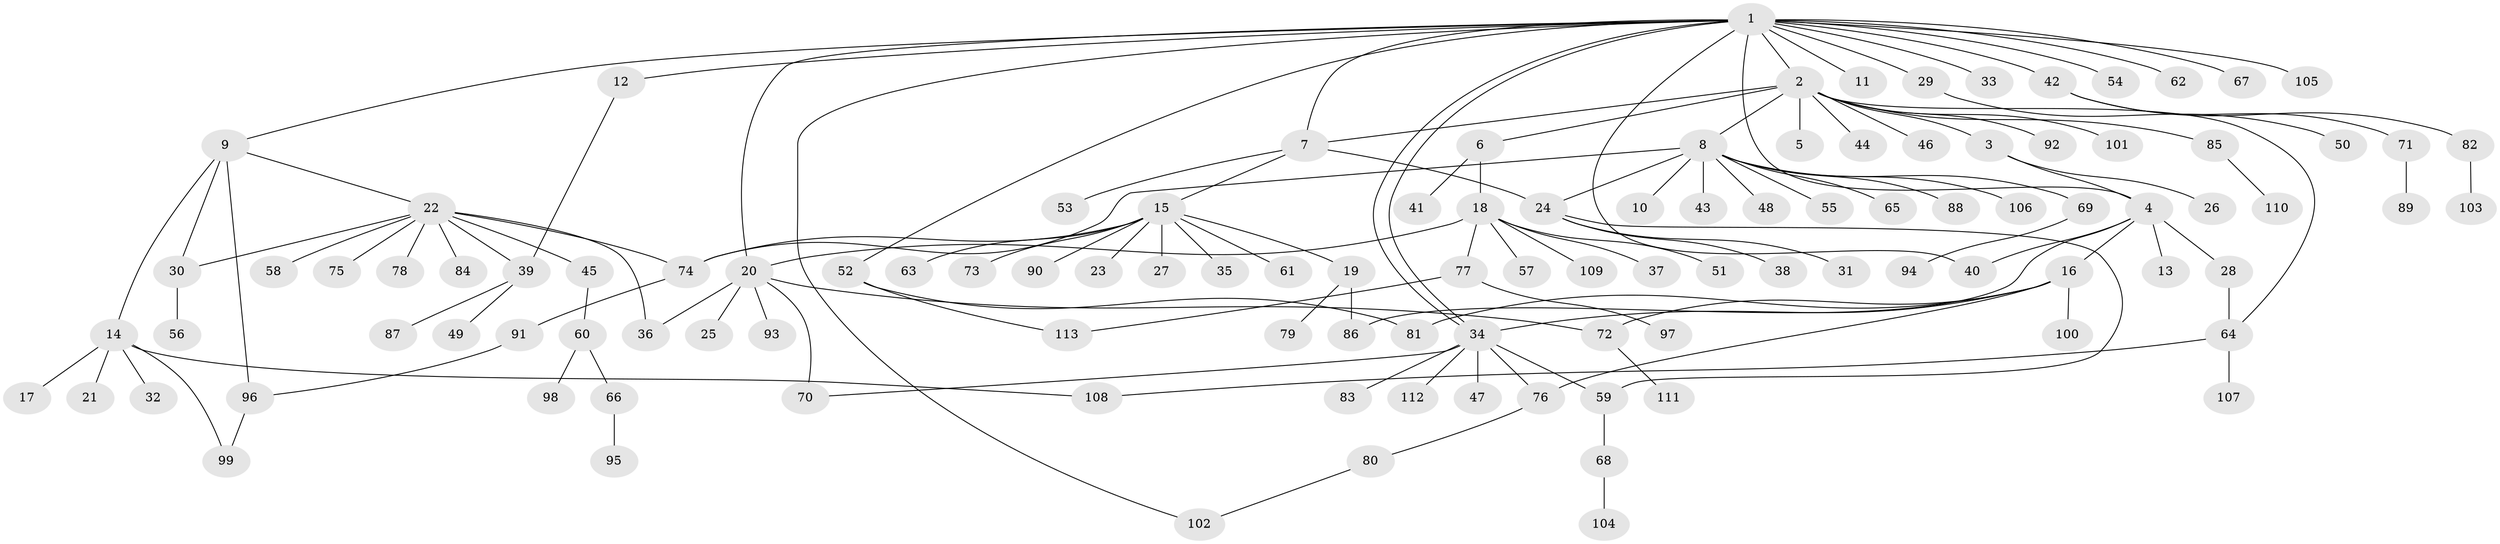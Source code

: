 // Generated by graph-tools (version 1.1) at 2025/26/03/09/25 03:26:08]
// undirected, 113 vertices, 136 edges
graph export_dot {
graph [start="1"]
  node [color=gray90,style=filled];
  1;
  2;
  3;
  4;
  5;
  6;
  7;
  8;
  9;
  10;
  11;
  12;
  13;
  14;
  15;
  16;
  17;
  18;
  19;
  20;
  21;
  22;
  23;
  24;
  25;
  26;
  27;
  28;
  29;
  30;
  31;
  32;
  33;
  34;
  35;
  36;
  37;
  38;
  39;
  40;
  41;
  42;
  43;
  44;
  45;
  46;
  47;
  48;
  49;
  50;
  51;
  52;
  53;
  54;
  55;
  56;
  57;
  58;
  59;
  60;
  61;
  62;
  63;
  64;
  65;
  66;
  67;
  68;
  69;
  70;
  71;
  72;
  73;
  74;
  75;
  76;
  77;
  78;
  79;
  80;
  81;
  82;
  83;
  84;
  85;
  86;
  87;
  88;
  89;
  90;
  91;
  92;
  93;
  94;
  95;
  96;
  97;
  98;
  99;
  100;
  101;
  102;
  103;
  104;
  105;
  106;
  107;
  108;
  109;
  110;
  111;
  112;
  113;
  1 -- 2;
  1 -- 4;
  1 -- 7;
  1 -- 9;
  1 -- 11;
  1 -- 12;
  1 -- 20;
  1 -- 29;
  1 -- 33;
  1 -- 34;
  1 -- 34;
  1 -- 40;
  1 -- 42;
  1 -- 52;
  1 -- 54;
  1 -- 62;
  1 -- 67;
  1 -- 102;
  1 -- 105;
  2 -- 3;
  2 -- 5;
  2 -- 6;
  2 -- 7;
  2 -- 8;
  2 -- 44;
  2 -- 46;
  2 -- 64;
  2 -- 85;
  2 -- 92;
  2 -- 101;
  3 -- 4;
  3 -- 26;
  4 -- 13;
  4 -- 16;
  4 -- 28;
  4 -- 40;
  4 -- 86;
  6 -- 18;
  6 -- 41;
  7 -- 15;
  7 -- 24;
  7 -- 53;
  8 -- 10;
  8 -- 24;
  8 -- 43;
  8 -- 48;
  8 -- 55;
  8 -- 65;
  8 -- 69;
  8 -- 74;
  8 -- 88;
  8 -- 106;
  9 -- 14;
  9 -- 22;
  9 -- 30;
  9 -- 96;
  12 -- 39;
  14 -- 17;
  14 -- 21;
  14 -- 32;
  14 -- 99;
  14 -- 108;
  15 -- 19;
  15 -- 23;
  15 -- 27;
  15 -- 35;
  15 -- 61;
  15 -- 63;
  15 -- 73;
  15 -- 74;
  15 -- 90;
  16 -- 34;
  16 -- 72;
  16 -- 76;
  16 -- 81;
  16 -- 100;
  18 -- 20;
  18 -- 37;
  18 -- 51;
  18 -- 57;
  18 -- 77;
  18 -- 109;
  19 -- 79;
  19 -- 86;
  20 -- 25;
  20 -- 36;
  20 -- 70;
  20 -- 72;
  20 -- 93;
  22 -- 30;
  22 -- 36;
  22 -- 39;
  22 -- 45;
  22 -- 58;
  22 -- 74;
  22 -- 75;
  22 -- 78;
  22 -- 84;
  24 -- 31;
  24 -- 38;
  24 -- 59;
  28 -- 64;
  29 -- 50;
  30 -- 56;
  34 -- 47;
  34 -- 59;
  34 -- 70;
  34 -- 76;
  34 -- 83;
  34 -- 112;
  39 -- 49;
  39 -- 87;
  42 -- 71;
  42 -- 82;
  45 -- 60;
  52 -- 81;
  52 -- 113;
  59 -- 68;
  60 -- 66;
  60 -- 98;
  64 -- 107;
  64 -- 108;
  66 -- 95;
  68 -- 104;
  69 -- 94;
  71 -- 89;
  72 -- 111;
  74 -- 91;
  76 -- 80;
  77 -- 97;
  77 -- 113;
  80 -- 102;
  82 -- 103;
  85 -- 110;
  91 -- 96;
  96 -- 99;
}
